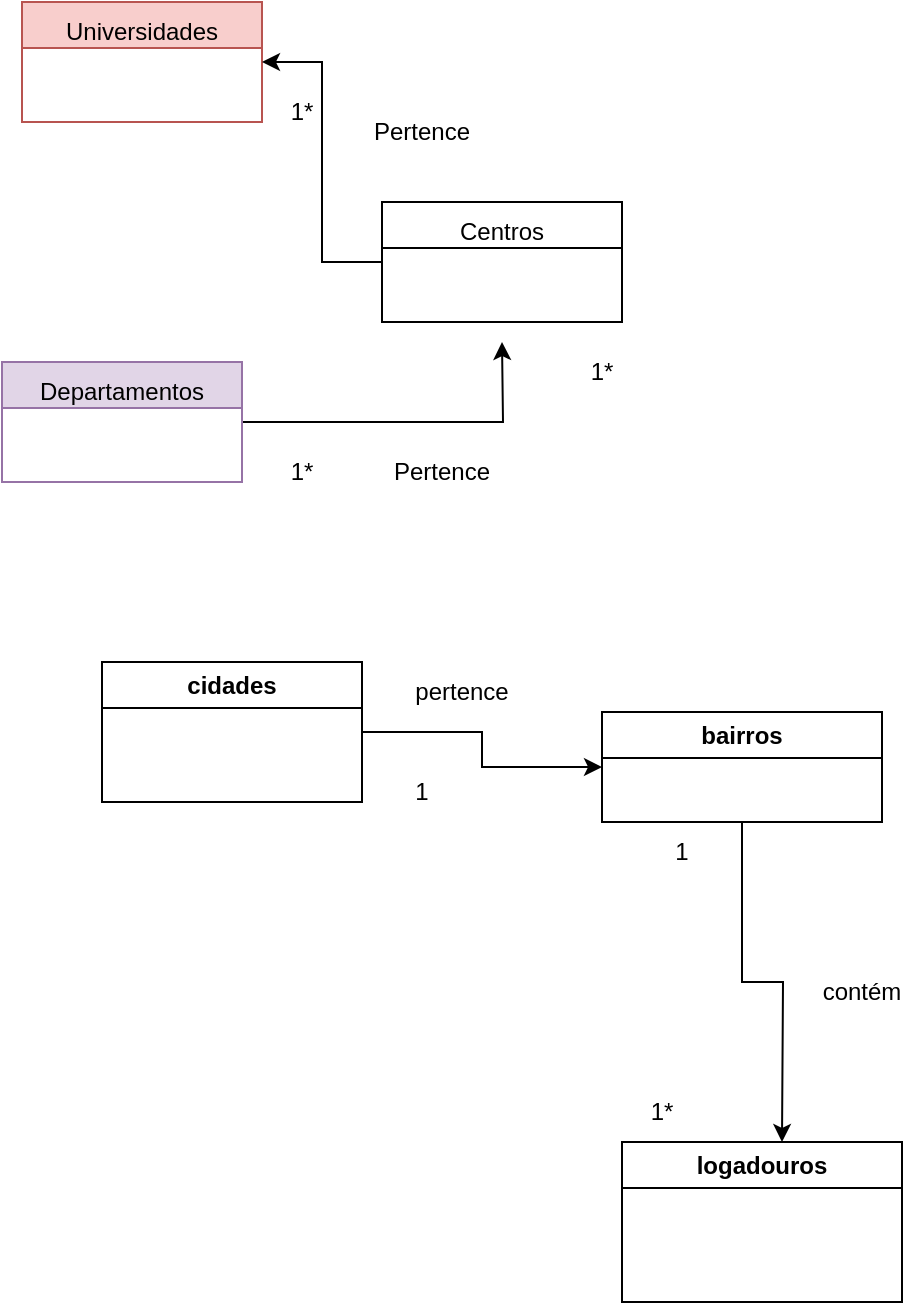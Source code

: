 <mxfile version="24.0.7" type="github">
  <diagram name="Página-1" id="SwxlWI-hRNxbbMH30F1f">
    <mxGraphModel dx="1050" dy="577" grid="1" gridSize="10" guides="1" tooltips="1" connect="1" arrows="1" fold="1" page="1" pageScale="1" pageWidth="827" pageHeight="1169" math="0" shadow="0">
      <root>
        <mxCell id="0" />
        <mxCell id="1" parent="0" />
        <mxCell id="aVFccY6H2cWv7lFHtglz-1" value="" style="rounded=0;whiteSpace=wrap;html=1;fillColor=#f8cecc;strokeColor=#b85450;shape=swimlane;fontStyle=1;startSize=23;" vertex="1" parent="1">
          <mxGeometry x="50" y="30" width="120" height="60" as="geometry" />
        </mxCell>
        <mxCell id="aVFccY6H2cWv7lFHtglz-2" value="Universidades" style="text;html=1;align=center;verticalAlign=middle;whiteSpace=wrap;rounded=0;" vertex="1" parent="aVFccY6H2cWv7lFHtglz-1">
          <mxGeometry x="30" width="60" height="30" as="geometry" />
        </mxCell>
        <mxCell id="aVFccY6H2cWv7lFHtglz-4" value="1*" style="text;html=1;align=center;verticalAlign=middle;whiteSpace=wrap;rounded=0;" vertex="1" parent="1">
          <mxGeometry x="160" y="70" width="60" height="30" as="geometry" />
        </mxCell>
        <mxCell id="aVFccY6H2cWv7lFHtglz-13" style="edgeStyle=orthogonalEdgeStyle;rounded=0;orthogonalLoop=1;jettySize=auto;html=1;" edge="1" parent="1" source="aVFccY6H2cWv7lFHtglz-5">
          <mxGeometry relative="1" as="geometry">
            <mxPoint x="290" y="200" as="targetPoint" />
          </mxGeometry>
        </mxCell>
        <mxCell id="aVFccY6H2cWv7lFHtglz-5" value="" style="rounded=0;whiteSpace=wrap;html=1;fillColor=#e1d5e7;strokeColor=#9673a6;shape=swimlane;fontStyle=1;startSize=23;" vertex="1" parent="1">
          <mxGeometry x="40" y="210" width="120" height="60" as="geometry" />
        </mxCell>
        <mxCell id="aVFccY6H2cWv7lFHtglz-6" value="Departamentos" style="text;html=1;align=center;verticalAlign=middle;whiteSpace=wrap;rounded=0;" vertex="1" parent="aVFccY6H2cWv7lFHtglz-5">
          <mxGeometry x="30" width="60" height="30" as="geometry" />
        </mxCell>
        <mxCell id="aVFccY6H2cWv7lFHtglz-7" value="1*" style="text;html=1;align=center;verticalAlign=middle;whiteSpace=wrap;rounded=0;" vertex="1" parent="1">
          <mxGeometry x="160" y="250" width="60" height="30" as="geometry" />
        </mxCell>
        <mxCell id="aVFccY6H2cWv7lFHtglz-8" value="Pertence" style="text;html=1;align=center;verticalAlign=middle;whiteSpace=wrap;rounded=0;" vertex="1" parent="1">
          <mxGeometry x="220" y="80" width="60" height="30" as="geometry" />
        </mxCell>
        <mxCell id="aVFccY6H2cWv7lFHtglz-14" style="edgeStyle=orthogonalEdgeStyle;rounded=0;orthogonalLoop=1;jettySize=auto;html=1;entryX=1;entryY=0.5;entryDx=0;entryDy=0;" edge="1" parent="1" source="aVFccY6H2cWv7lFHtglz-12" target="aVFccY6H2cWv7lFHtglz-1">
          <mxGeometry relative="1" as="geometry" />
        </mxCell>
        <mxCell id="aVFccY6H2cWv7lFHtglz-12" value="" style="rounded=0;whiteSpace=wrap;html=1;shape=swimlane;fontStyle=1;startSize=23;" vertex="1" parent="1">
          <mxGeometry x="230" y="130" width="120" height="60" as="geometry" />
        </mxCell>
        <mxCell id="aVFccY6H2cWv7lFHtglz-17" value="Centros" style="text;html=1;align=center;verticalAlign=middle;whiteSpace=wrap;rounded=0;" vertex="1" parent="aVFccY6H2cWv7lFHtglz-12">
          <mxGeometry x="30" width="60" height="30" as="geometry" />
        </mxCell>
        <mxCell id="aVFccY6H2cWv7lFHtglz-15" value="1*" style="text;html=1;align=center;verticalAlign=middle;whiteSpace=wrap;rounded=0;" vertex="1" parent="1">
          <mxGeometry x="310" y="200" width="60" height="30" as="geometry" />
        </mxCell>
        <mxCell id="aVFccY6H2cWv7lFHtglz-19" value="Pertence" style="text;html=1;align=center;verticalAlign=middle;whiteSpace=wrap;rounded=0;" vertex="1" parent="1">
          <mxGeometry x="230" y="250" width="60" height="30" as="geometry" />
        </mxCell>
        <mxCell id="aVFccY6H2cWv7lFHtglz-27" style="edgeStyle=orthogonalEdgeStyle;rounded=0;orthogonalLoop=1;jettySize=auto;html=1;exitX=1;exitY=0.5;exitDx=0;exitDy=0;entryX=0;entryY=0.5;entryDx=0;entryDy=0;" edge="1" parent="1" source="aVFccY6H2cWv7lFHtglz-24" target="aVFccY6H2cWv7lFHtglz-26">
          <mxGeometry relative="1" as="geometry" />
        </mxCell>
        <mxCell id="aVFccY6H2cWv7lFHtglz-24" value="cidades" style="swimlane;whiteSpace=wrap;html=1;" vertex="1" parent="1">
          <mxGeometry x="90" y="360" width="130" height="70" as="geometry" />
        </mxCell>
        <mxCell id="aVFccY6H2cWv7lFHtglz-31" style="edgeStyle=orthogonalEdgeStyle;rounded=0;orthogonalLoop=1;jettySize=auto;html=1;exitX=0.5;exitY=1;exitDx=0;exitDy=0;" edge="1" parent="1" source="aVFccY6H2cWv7lFHtglz-26">
          <mxGeometry relative="1" as="geometry">
            <mxPoint x="430" y="600" as="targetPoint" />
          </mxGeometry>
        </mxCell>
        <mxCell id="aVFccY6H2cWv7lFHtglz-26" value="bairros" style="swimlane;whiteSpace=wrap;html=1;" vertex="1" parent="1">
          <mxGeometry x="340" y="385" width="140" height="55" as="geometry" />
        </mxCell>
        <mxCell id="aVFccY6H2cWv7lFHtglz-28" value="pertence" style="text;html=1;align=center;verticalAlign=middle;whiteSpace=wrap;rounded=0;" vertex="1" parent="1">
          <mxGeometry x="240" y="360" width="60" height="30" as="geometry" />
        </mxCell>
        <mxCell id="aVFccY6H2cWv7lFHtglz-30" value="1" style="text;html=1;align=center;verticalAlign=middle;whiteSpace=wrap;rounded=0;" vertex="1" parent="1">
          <mxGeometry x="220" y="410" width="60" height="30" as="geometry" />
        </mxCell>
        <mxCell id="aVFccY6H2cWv7lFHtglz-32" value="logadouros" style="swimlane;whiteSpace=wrap;html=1;" vertex="1" parent="1">
          <mxGeometry x="350" y="600" width="140" height="80" as="geometry" />
        </mxCell>
        <mxCell id="aVFccY6H2cWv7lFHtglz-33" value="1*" style="text;html=1;align=center;verticalAlign=middle;whiteSpace=wrap;rounded=0;" vertex="1" parent="1">
          <mxGeometry x="340" y="570" width="60" height="30" as="geometry" />
        </mxCell>
        <mxCell id="aVFccY6H2cWv7lFHtglz-34" value="1" style="text;html=1;align=center;verticalAlign=middle;whiteSpace=wrap;rounded=0;" vertex="1" parent="1">
          <mxGeometry x="350" y="440" width="60" height="30" as="geometry" />
        </mxCell>
        <mxCell id="aVFccY6H2cWv7lFHtglz-35" value="contém" style="text;html=1;align=center;verticalAlign=middle;whiteSpace=wrap;rounded=0;" vertex="1" parent="1">
          <mxGeometry x="440" y="510" width="60" height="30" as="geometry" />
        </mxCell>
      </root>
    </mxGraphModel>
  </diagram>
</mxfile>
